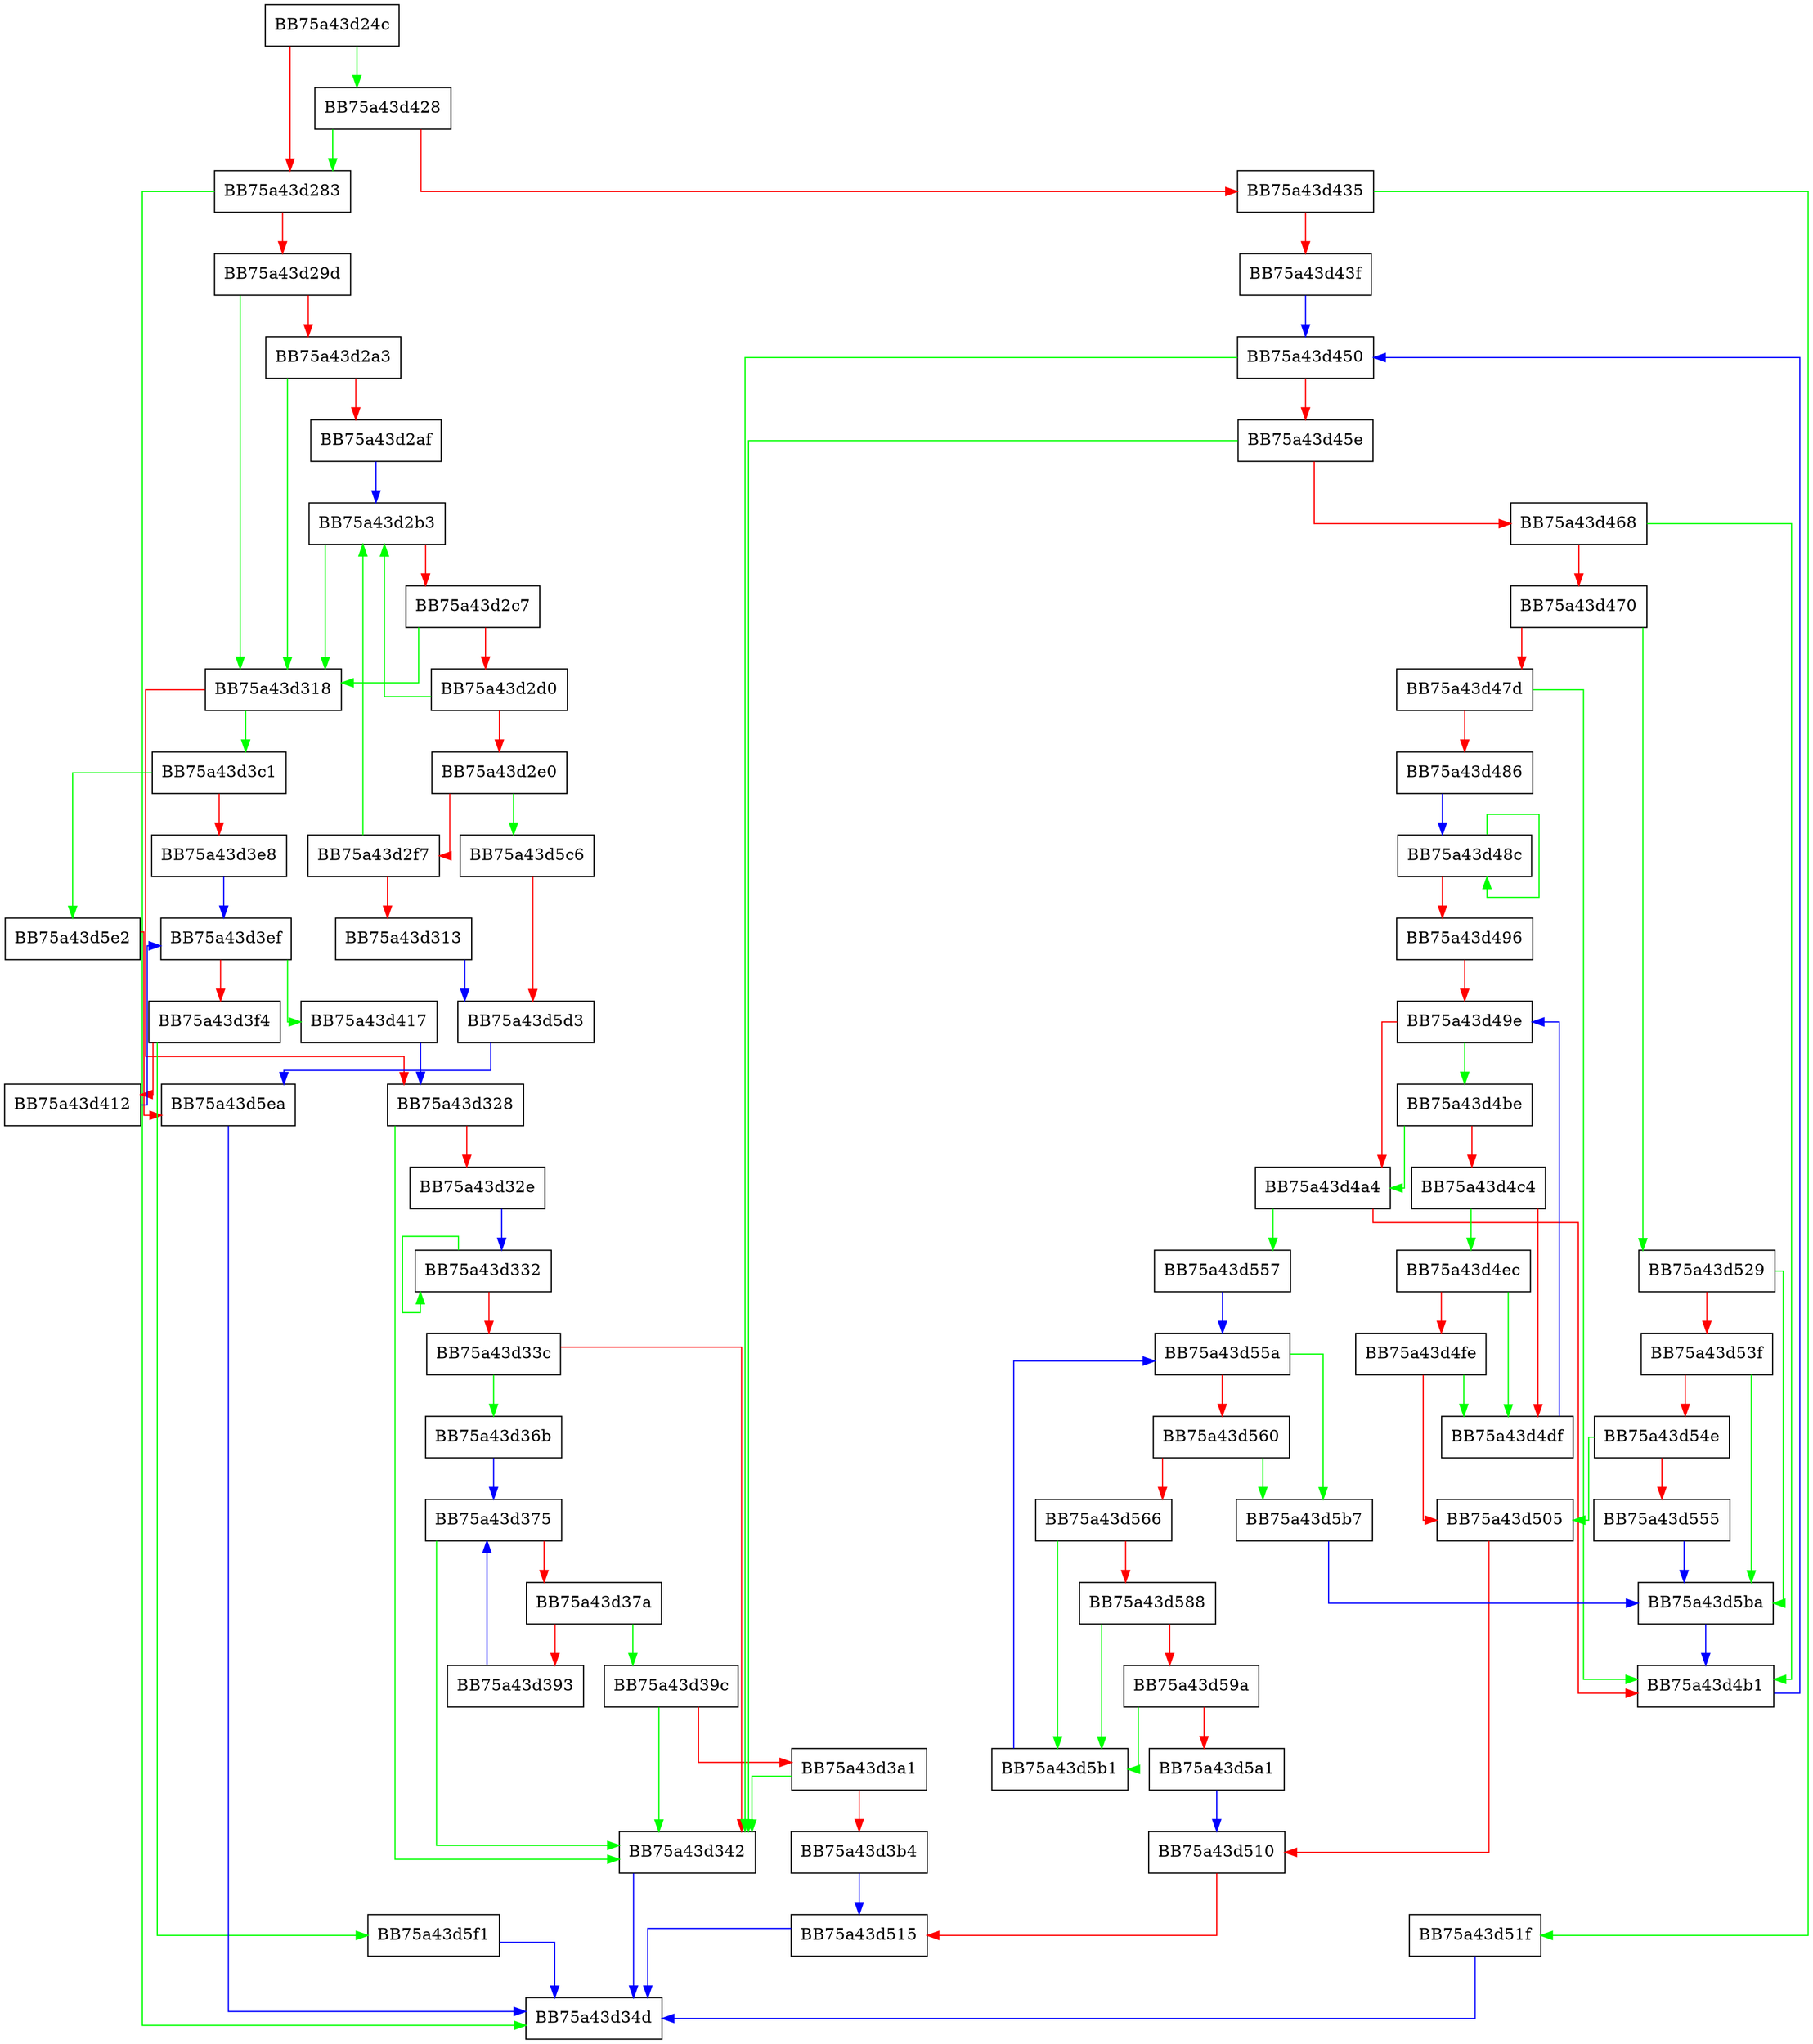 digraph SearchInPathsWithExtensions {
  node [shape="box"];
  graph [splines=ortho];
  BB75a43d24c -> BB75a43d428 [color="green"];
  BB75a43d24c -> BB75a43d283 [color="red"];
  BB75a43d283 -> BB75a43d34d [color="green"];
  BB75a43d283 -> BB75a43d29d [color="red"];
  BB75a43d29d -> BB75a43d318 [color="green"];
  BB75a43d29d -> BB75a43d2a3 [color="red"];
  BB75a43d2a3 -> BB75a43d318 [color="green"];
  BB75a43d2a3 -> BB75a43d2af [color="red"];
  BB75a43d2af -> BB75a43d2b3 [color="blue"];
  BB75a43d2b3 -> BB75a43d318 [color="green"];
  BB75a43d2b3 -> BB75a43d2c7 [color="red"];
  BB75a43d2c7 -> BB75a43d318 [color="green"];
  BB75a43d2c7 -> BB75a43d2d0 [color="red"];
  BB75a43d2d0 -> BB75a43d2b3 [color="green"];
  BB75a43d2d0 -> BB75a43d2e0 [color="red"];
  BB75a43d2e0 -> BB75a43d5c6 [color="green"];
  BB75a43d2e0 -> BB75a43d2f7 [color="red"];
  BB75a43d2f7 -> BB75a43d2b3 [color="green"];
  BB75a43d2f7 -> BB75a43d313 [color="red"];
  BB75a43d313 -> BB75a43d5d3 [color="blue"];
  BB75a43d318 -> BB75a43d3c1 [color="green"];
  BB75a43d318 -> BB75a43d328 [color="red"];
  BB75a43d328 -> BB75a43d342 [color="green"];
  BB75a43d328 -> BB75a43d32e [color="red"];
  BB75a43d32e -> BB75a43d332 [color="blue"];
  BB75a43d332 -> BB75a43d332 [color="green"];
  BB75a43d332 -> BB75a43d33c [color="red"];
  BB75a43d33c -> BB75a43d36b [color="green"];
  BB75a43d33c -> BB75a43d342 [color="red"];
  BB75a43d342 -> BB75a43d34d [color="blue"];
  BB75a43d36b -> BB75a43d375 [color="blue"];
  BB75a43d375 -> BB75a43d342 [color="green"];
  BB75a43d375 -> BB75a43d37a [color="red"];
  BB75a43d37a -> BB75a43d39c [color="green"];
  BB75a43d37a -> BB75a43d393 [color="red"];
  BB75a43d393 -> BB75a43d375 [color="blue"];
  BB75a43d39c -> BB75a43d342 [color="green"];
  BB75a43d39c -> BB75a43d3a1 [color="red"];
  BB75a43d3a1 -> BB75a43d342 [color="green"];
  BB75a43d3a1 -> BB75a43d3b4 [color="red"];
  BB75a43d3b4 -> BB75a43d515 [color="blue"];
  BB75a43d3c1 -> BB75a43d5e2 [color="green"];
  BB75a43d3c1 -> BB75a43d3e8 [color="red"];
  BB75a43d3e8 -> BB75a43d3ef [color="blue"];
  BB75a43d3ef -> BB75a43d417 [color="green"];
  BB75a43d3ef -> BB75a43d3f4 [color="red"];
  BB75a43d3f4 -> BB75a43d5f1 [color="green"];
  BB75a43d3f4 -> BB75a43d412 [color="red"];
  BB75a43d412 -> BB75a43d3ef [color="blue"];
  BB75a43d417 -> BB75a43d328 [color="blue"];
  BB75a43d428 -> BB75a43d283 [color="green"];
  BB75a43d428 -> BB75a43d435 [color="red"];
  BB75a43d435 -> BB75a43d51f [color="green"];
  BB75a43d435 -> BB75a43d43f [color="red"];
  BB75a43d43f -> BB75a43d450 [color="blue"];
  BB75a43d450 -> BB75a43d342 [color="green"];
  BB75a43d450 -> BB75a43d45e [color="red"];
  BB75a43d45e -> BB75a43d342 [color="green"];
  BB75a43d45e -> BB75a43d468 [color="red"];
  BB75a43d468 -> BB75a43d4b1 [color="green"];
  BB75a43d468 -> BB75a43d470 [color="red"];
  BB75a43d470 -> BB75a43d529 [color="green"];
  BB75a43d470 -> BB75a43d47d [color="red"];
  BB75a43d47d -> BB75a43d4b1 [color="green"];
  BB75a43d47d -> BB75a43d486 [color="red"];
  BB75a43d486 -> BB75a43d48c [color="blue"];
  BB75a43d48c -> BB75a43d48c [color="green"];
  BB75a43d48c -> BB75a43d496 [color="red"];
  BB75a43d496 -> BB75a43d49e [color="red"];
  BB75a43d49e -> BB75a43d4be [color="green"];
  BB75a43d49e -> BB75a43d4a4 [color="red"];
  BB75a43d4a4 -> BB75a43d557 [color="green"];
  BB75a43d4a4 -> BB75a43d4b1 [color="red"];
  BB75a43d4b1 -> BB75a43d450 [color="blue"];
  BB75a43d4be -> BB75a43d4a4 [color="green"];
  BB75a43d4be -> BB75a43d4c4 [color="red"];
  BB75a43d4c4 -> BB75a43d4ec [color="green"];
  BB75a43d4c4 -> BB75a43d4df [color="red"];
  BB75a43d4df -> BB75a43d49e [color="blue"];
  BB75a43d4ec -> BB75a43d4df [color="green"];
  BB75a43d4ec -> BB75a43d4fe [color="red"];
  BB75a43d4fe -> BB75a43d4df [color="green"];
  BB75a43d4fe -> BB75a43d505 [color="red"];
  BB75a43d505 -> BB75a43d510 [color="red"];
  BB75a43d510 -> BB75a43d515 [color="red"];
  BB75a43d515 -> BB75a43d34d [color="blue"];
  BB75a43d51f -> BB75a43d34d [color="blue"];
  BB75a43d529 -> BB75a43d5ba [color="green"];
  BB75a43d529 -> BB75a43d53f [color="red"];
  BB75a43d53f -> BB75a43d5ba [color="green"];
  BB75a43d53f -> BB75a43d54e [color="red"];
  BB75a43d54e -> BB75a43d505 [color="green"];
  BB75a43d54e -> BB75a43d555 [color="red"];
  BB75a43d555 -> BB75a43d5ba [color="blue"];
  BB75a43d557 -> BB75a43d55a [color="blue"];
  BB75a43d55a -> BB75a43d5b7 [color="green"];
  BB75a43d55a -> BB75a43d560 [color="red"];
  BB75a43d560 -> BB75a43d5b7 [color="green"];
  BB75a43d560 -> BB75a43d566 [color="red"];
  BB75a43d566 -> BB75a43d5b1 [color="green"];
  BB75a43d566 -> BB75a43d588 [color="red"];
  BB75a43d588 -> BB75a43d5b1 [color="green"];
  BB75a43d588 -> BB75a43d59a [color="red"];
  BB75a43d59a -> BB75a43d5b1 [color="green"];
  BB75a43d59a -> BB75a43d5a1 [color="red"];
  BB75a43d5a1 -> BB75a43d510 [color="blue"];
  BB75a43d5b1 -> BB75a43d55a [color="blue"];
  BB75a43d5b7 -> BB75a43d5ba [color="blue"];
  BB75a43d5ba -> BB75a43d4b1 [color="blue"];
  BB75a43d5c6 -> BB75a43d5d3 [color="red"];
  BB75a43d5d3 -> BB75a43d5ea [color="blue"];
  BB75a43d5e2 -> BB75a43d5ea [color="red"];
  BB75a43d5ea -> BB75a43d34d [color="blue"];
  BB75a43d5f1 -> BB75a43d34d [color="blue"];
}